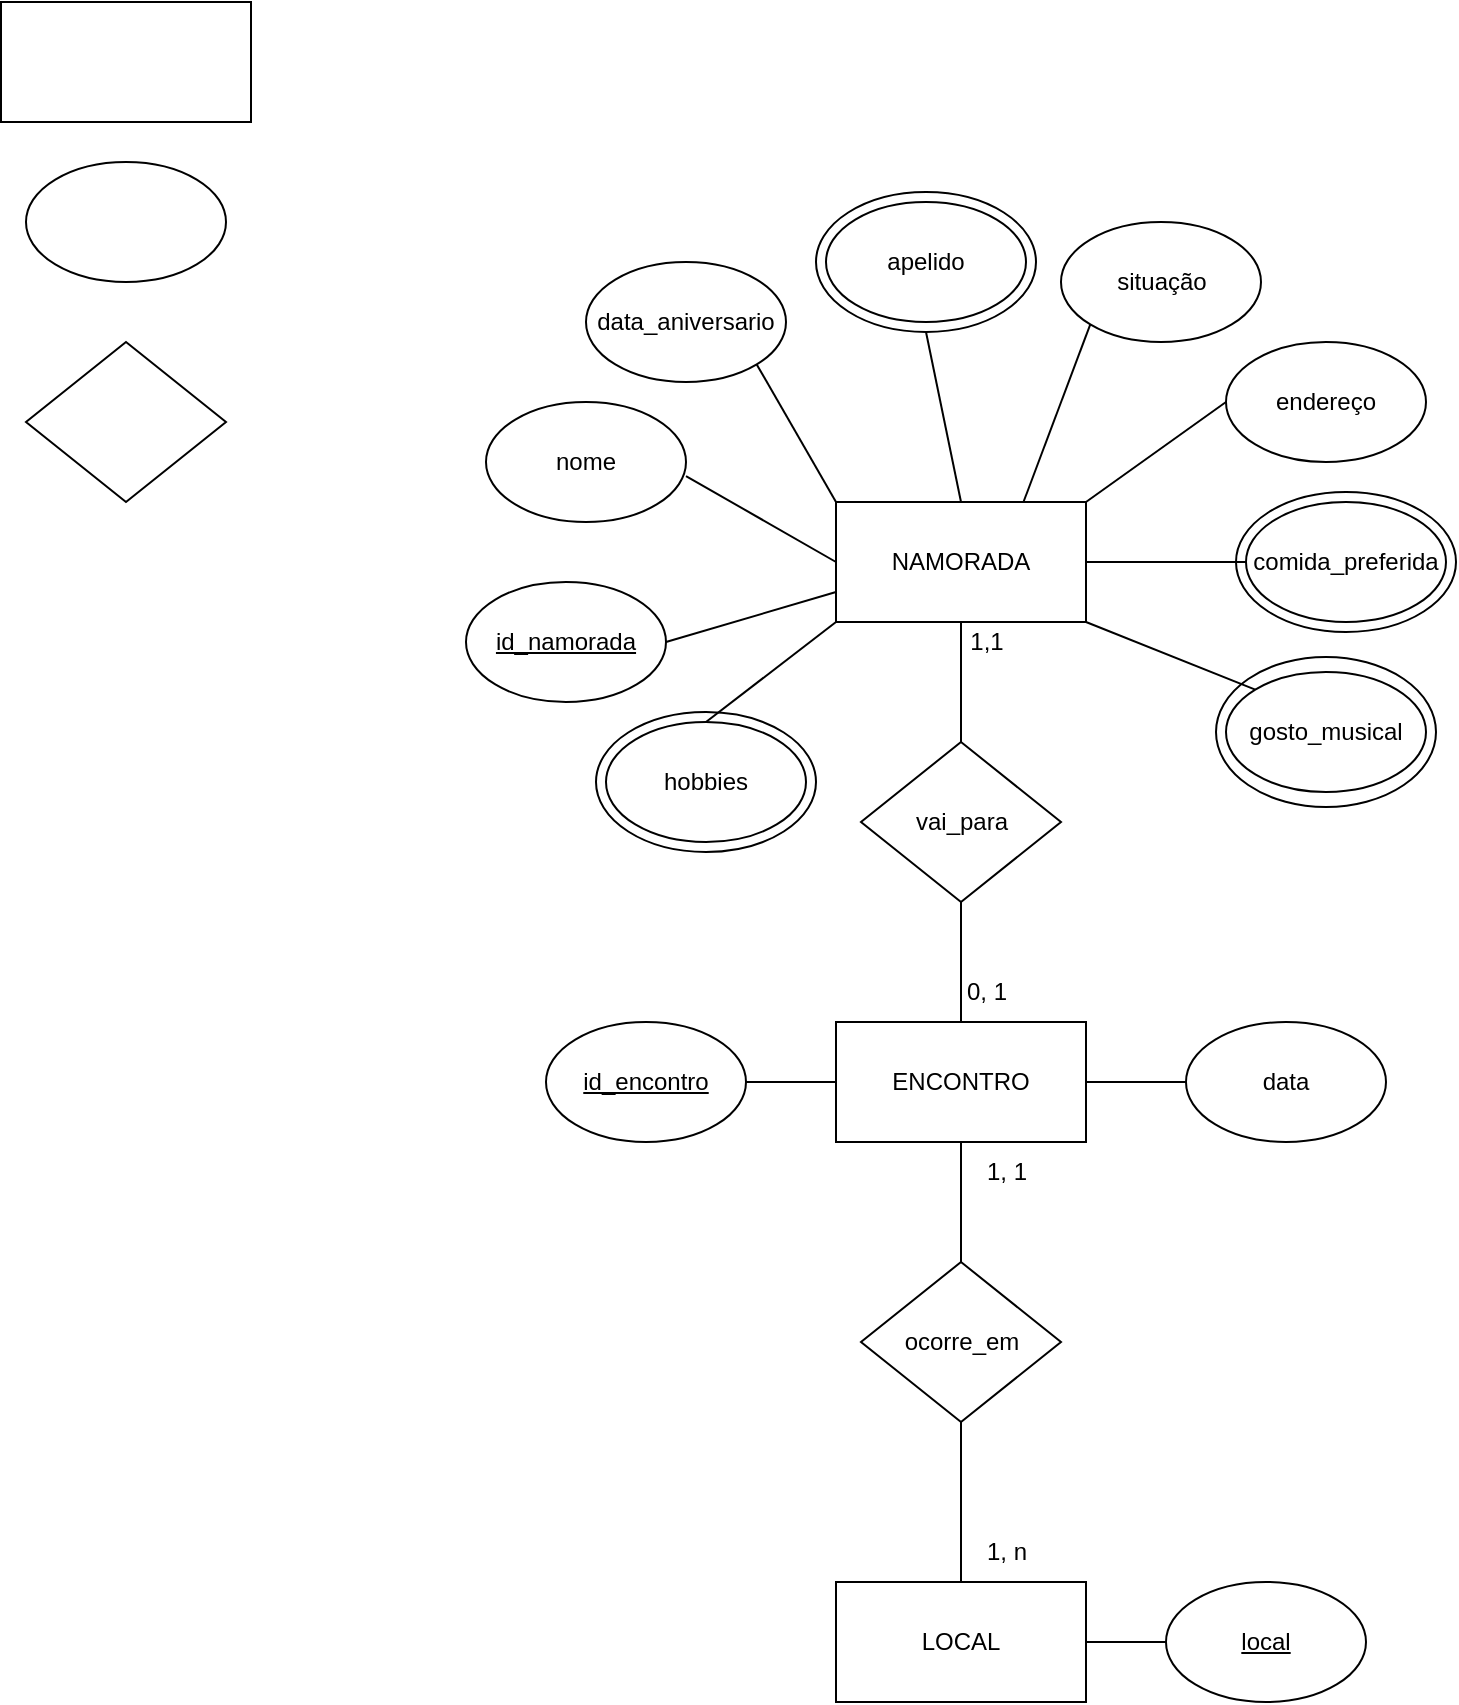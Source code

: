 <mxfile>
    <diagram id="W_QdSO6MCuJ1qWRS6USY" name="Page-1">
        <mxGraphModel dx="1216" dy="787" grid="1" gridSize="10" guides="1" tooltips="1" connect="1" arrows="1" fold="1" page="1" pageScale="1" pageWidth="850" pageHeight="1100" math="0" shadow="0">
            <root>
                <mxCell id="0"/>
                <mxCell id="1" parent="0"/>
                <mxCell id="32" value="hobbies" style="ellipse;whiteSpace=wrap;html=1;" vertex="1" parent="1">
                    <mxGeometry x="305" y="395" width="110" height="70" as="geometry"/>
                </mxCell>
                <mxCell id="30" value="gosto_musical" style="ellipse;whiteSpace=wrap;html=1;" vertex="1" parent="1">
                    <mxGeometry x="615" y="367.5" width="110" height="75" as="geometry"/>
                </mxCell>
                <mxCell id="28" value="comida_preferida" style="ellipse;whiteSpace=wrap;html=1;" vertex="1" parent="1">
                    <mxGeometry x="625" y="285" width="110" height="70" as="geometry"/>
                </mxCell>
                <mxCell id="23" value="apelido" style="ellipse;whiteSpace=wrap;html=1;" vertex="1" parent="1">
                    <mxGeometry x="415" y="135" width="110" height="70" as="geometry"/>
                </mxCell>
                <mxCell id="2" value="" style="ellipse;whiteSpace=wrap;html=1;" vertex="1" parent="1">
                    <mxGeometry x="20" y="120" width="100" height="60" as="geometry"/>
                </mxCell>
                <mxCell id="3" value="" style="rounded=0;whiteSpace=wrap;html=1;" vertex="1" parent="1">
                    <mxGeometry x="7.5" y="40" width="125" height="60" as="geometry"/>
                </mxCell>
                <mxCell id="4" value="" style="rhombus;whiteSpace=wrap;html=1;" vertex="1" parent="1">
                    <mxGeometry x="20" y="210" width="100" height="80" as="geometry"/>
                </mxCell>
                <mxCell id="5" value="NAMORADA" style="rounded=0;whiteSpace=wrap;html=1;" vertex="1" parent="1">
                    <mxGeometry x="425" y="290" width="125" height="60" as="geometry"/>
                </mxCell>
                <mxCell id="6" value="ENCONTRO&lt;span style=&quot;color: rgba(0, 0, 0, 0); font-family: monospace; font-size: 0px; text-align: start;&quot;&gt;%3CmxGraphModel%3E%3Croot%3E%3CmxCell%20id%3D%220%22%2F%3E%3CmxCell%20id%3D%221%22%20parent%3D%220%22%2F%3E%3CmxCell%20id%3D%222%22%20value%3D%22NAMORADA%22%20style%3D%22rounded%3D0%3BwhiteSpace%3Dwrap%3Bhtml%3D1%3B%22%20vertex%3D%221%22%20parent%3D%221%22%3E%3CmxGeometry%20x%3D%22480%22%20y%3D%22210%22%20width%3D%22125%22%20height%3D%2260%22%20as%3D%22geometry%22%2F%3E%3C%2FmxCell%3E%3C%2Froot%3E%3C%2FmxGraphModel%3E&lt;/span&gt;" style="rounded=0;whiteSpace=wrap;html=1;" vertex="1" parent="1">
                    <mxGeometry x="425" y="550" width="125" height="60" as="geometry"/>
                </mxCell>
                <mxCell id="7" value="LOCAL" style="rounded=0;whiteSpace=wrap;html=1;" vertex="1" parent="1">
                    <mxGeometry x="425" y="830" width="125" height="60" as="geometry"/>
                </mxCell>
                <mxCell id="8" value="vai_para" style="rhombus;whiteSpace=wrap;html=1;" vertex="1" parent="1">
                    <mxGeometry x="437.5" y="410" width="100" height="80" as="geometry"/>
                </mxCell>
                <mxCell id="9" value="ocorre_em" style="rhombus;whiteSpace=wrap;html=1;" vertex="1" parent="1">
                    <mxGeometry x="437.5" y="670" width="100" height="80" as="geometry"/>
                </mxCell>
                <mxCell id="10" value="" style="endArrow=none;html=1;entryX=0.5;entryY=1;entryDx=0;entryDy=0;exitX=0.5;exitY=0;exitDx=0;exitDy=0;" edge="1" parent="1" source="8" target="5">
                    <mxGeometry width="50" height="50" relative="1" as="geometry">
                        <mxPoint x="120" y="730" as="sourcePoint"/>
                        <mxPoint x="170" y="680" as="targetPoint"/>
                    </mxGeometry>
                </mxCell>
                <mxCell id="11" value="" style="endArrow=none;html=1;entryX=0.5;entryY=0;entryDx=0;entryDy=0;exitX=0.5;exitY=1;exitDx=0;exitDy=0;" edge="1" parent="1" source="8" target="6">
                    <mxGeometry width="50" height="50" relative="1" as="geometry">
                        <mxPoint x="497.5" y="420" as="sourcePoint"/>
                        <mxPoint x="497.5" y="360" as="targetPoint"/>
                    </mxGeometry>
                </mxCell>
                <mxCell id="12" value="" style="endArrow=none;html=1;entryX=0.5;entryY=1;entryDx=0;entryDy=0;exitX=0.5;exitY=0;exitDx=0;exitDy=0;" edge="1" parent="1" source="9" target="6">
                    <mxGeometry width="50" height="50" relative="1" as="geometry">
                        <mxPoint x="497.5" y="500" as="sourcePoint"/>
                        <mxPoint x="497.5" y="580" as="targetPoint"/>
                    </mxGeometry>
                </mxCell>
                <mxCell id="13" value="" style="endArrow=none;html=1;entryX=0.5;entryY=0;entryDx=0;entryDy=0;exitX=0.5;exitY=1;exitDx=0;exitDy=0;" edge="1" parent="1" source="9" target="7">
                    <mxGeometry width="50" height="50" relative="1" as="geometry">
                        <mxPoint x="497.5" y="690" as="sourcePoint"/>
                        <mxPoint x="497.5" y="640" as="targetPoint"/>
                    </mxGeometry>
                </mxCell>
                <mxCell id="14" value="1,1" style="text;html=1;align=center;verticalAlign=middle;resizable=0;points=[];autosize=1;strokeColor=none;fillColor=none;" vertex="1" parent="1">
                    <mxGeometry x="480" y="345" width="40" height="30" as="geometry"/>
                </mxCell>
                <mxCell id="15" value="0, 1" style="text;html=1;align=center;verticalAlign=middle;resizable=0;points=[];autosize=1;strokeColor=none;fillColor=none;" vertex="1" parent="1">
                    <mxGeometry x="480" y="520" width="40" height="30" as="geometry"/>
                </mxCell>
                <mxCell id="16" value="1, n" style="text;html=1;align=center;verticalAlign=middle;resizable=0;points=[];autosize=1;strokeColor=none;fillColor=none;" vertex="1" parent="1">
                    <mxGeometry x="490" y="800" width="40" height="30" as="geometry"/>
                </mxCell>
                <mxCell id="17" value="1, 1" style="text;html=1;align=center;verticalAlign=middle;resizable=0;points=[];autosize=1;strokeColor=none;fillColor=none;" vertex="1" parent="1">
                    <mxGeometry x="490" y="610" width="40" height="30" as="geometry"/>
                </mxCell>
                <mxCell id="18" value="&lt;u&gt;id_namorada&lt;/u&gt;" style="ellipse;whiteSpace=wrap;html=1;" vertex="1" parent="1">
                    <mxGeometry x="240" y="330" width="100" height="60" as="geometry"/>
                </mxCell>
                <mxCell id="19" value="nome" style="ellipse;whiteSpace=wrap;html=1;" vertex="1" parent="1">
                    <mxGeometry x="250" y="240" width="100" height="60" as="geometry"/>
                </mxCell>
                <mxCell id="20" value="data_aniversario" style="ellipse;whiteSpace=wrap;html=1;" vertex="1" parent="1">
                    <mxGeometry x="300" y="170" width="100" height="60" as="geometry"/>
                </mxCell>
                <mxCell id="21" value="apelido" style="ellipse;whiteSpace=wrap;html=1;" vertex="1" parent="1">
                    <mxGeometry x="420" y="140" width="100" height="60" as="geometry"/>
                </mxCell>
                <mxCell id="24" value="situação" style="ellipse;whiteSpace=wrap;html=1;" vertex="1" parent="1">
                    <mxGeometry x="537.5" y="150" width="100" height="60" as="geometry"/>
                </mxCell>
                <mxCell id="25" value="endereço" style="ellipse;whiteSpace=wrap;html=1;" vertex="1" parent="1">
                    <mxGeometry x="620" y="210" width="100" height="60" as="geometry"/>
                </mxCell>
                <mxCell id="26" value="comida_preferida" style="ellipse;whiteSpace=wrap;html=1;" vertex="1" parent="1">
                    <mxGeometry x="630" y="290" width="100" height="60" as="geometry"/>
                </mxCell>
                <mxCell id="29" value="gosto_musical" style="ellipse;whiteSpace=wrap;html=1;" vertex="1" parent="1">
                    <mxGeometry x="620" y="375" width="100" height="60" as="geometry"/>
                </mxCell>
                <mxCell id="31" value="hobbies" style="ellipse;whiteSpace=wrap;html=1;" vertex="1" parent="1">
                    <mxGeometry x="310" y="400" width="100" height="60" as="geometry"/>
                </mxCell>
                <mxCell id="33" value="" style="endArrow=none;html=1;entryX=1;entryY=0.5;entryDx=0;entryDy=0;exitX=0;exitY=0.75;exitDx=0;exitDy=0;" edge="1" parent="1" source="5" target="18">
                    <mxGeometry width="50" height="50" relative="1" as="geometry">
                        <mxPoint x="497.5" y="420" as="sourcePoint"/>
                        <mxPoint x="497.5" y="360" as="targetPoint"/>
                    </mxGeometry>
                </mxCell>
                <mxCell id="34" value="" style="endArrow=none;html=1;entryX=0.5;entryY=0;entryDx=0;entryDy=0;exitX=0;exitY=1;exitDx=0;exitDy=0;" edge="1" parent="1" source="5" target="31">
                    <mxGeometry width="50" height="50" relative="1" as="geometry">
                        <mxPoint x="435" y="345" as="sourcePoint"/>
                        <mxPoint x="350" y="370" as="targetPoint"/>
                    </mxGeometry>
                </mxCell>
                <mxCell id="35" value="" style="endArrow=none;html=1;entryX=1;entryY=0.617;entryDx=0;entryDy=0;exitX=0;exitY=0.5;exitDx=0;exitDy=0;entryPerimeter=0;" edge="1" parent="1" source="5" target="19">
                    <mxGeometry width="50" height="50" relative="1" as="geometry">
                        <mxPoint x="445" y="355" as="sourcePoint"/>
                        <mxPoint x="360" y="380" as="targetPoint"/>
                    </mxGeometry>
                </mxCell>
                <mxCell id="36" value="" style="endArrow=none;html=1;entryX=1;entryY=1;entryDx=0;entryDy=0;exitX=0;exitY=0;exitDx=0;exitDy=0;" edge="1" parent="1" source="5" target="20">
                    <mxGeometry width="50" height="50" relative="1" as="geometry">
                        <mxPoint x="455" y="365" as="sourcePoint"/>
                        <mxPoint x="370" y="390" as="targetPoint"/>
                    </mxGeometry>
                </mxCell>
                <mxCell id="37" value="" style="endArrow=none;html=1;entryX=0.5;entryY=1;entryDx=0;entryDy=0;exitX=0.5;exitY=0;exitDx=0;exitDy=0;" edge="1" parent="1" source="5" target="23">
                    <mxGeometry width="50" height="50" relative="1" as="geometry">
                        <mxPoint x="465" y="375" as="sourcePoint"/>
                        <mxPoint x="380" y="400" as="targetPoint"/>
                    </mxGeometry>
                </mxCell>
                <mxCell id="38" value="" style="endArrow=none;html=1;entryX=0;entryY=1;entryDx=0;entryDy=0;exitX=0.75;exitY=0;exitDx=0;exitDy=0;" edge="1" parent="1" source="5" target="24">
                    <mxGeometry width="50" height="50" relative="1" as="geometry">
                        <mxPoint x="475" y="385" as="sourcePoint"/>
                        <mxPoint x="390" y="410" as="targetPoint"/>
                    </mxGeometry>
                </mxCell>
                <mxCell id="39" value="" style="endArrow=none;html=1;entryX=0;entryY=0.5;entryDx=0;entryDy=0;exitX=1;exitY=0;exitDx=0;exitDy=0;" edge="1" parent="1" source="5" target="25">
                    <mxGeometry width="50" height="50" relative="1" as="geometry">
                        <mxPoint x="485" y="395" as="sourcePoint"/>
                        <mxPoint x="400" y="420" as="targetPoint"/>
                    </mxGeometry>
                </mxCell>
                <mxCell id="40" value="" style="endArrow=none;html=1;entryX=0;entryY=0.5;entryDx=0;entryDy=0;exitX=1;exitY=0.5;exitDx=0;exitDy=0;" edge="1" parent="1" source="5" target="26">
                    <mxGeometry width="50" height="50" relative="1" as="geometry">
                        <mxPoint x="495" y="405" as="sourcePoint"/>
                        <mxPoint x="410" y="430" as="targetPoint"/>
                    </mxGeometry>
                </mxCell>
                <mxCell id="41" value="" style="endArrow=none;html=1;entryX=1;entryY=1;entryDx=0;entryDy=0;exitX=0;exitY=0;exitDx=0;exitDy=0;" edge="1" parent="1" source="29" target="5">
                    <mxGeometry width="50" height="50" relative="1" as="geometry">
                        <mxPoint x="505" y="415" as="sourcePoint"/>
                        <mxPoint x="420" y="440" as="targetPoint"/>
                    </mxGeometry>
                </mxCell>
                <mxCell id="42" value="&lt;u&gt;id_encontro&lt;/u&gt;" style="ellipse;whiteSpace=wrap;html=1;" vertex="1" parent="1">
                    <mxGeometry x="280" y="550" width="100" height="60" as="geometry"/>
                </mxCell>
                <mxCell id="43" value="data" style="ellipse;whiteSpace=wrap;html=1;" vertex="1" parent="1">
                    <mxGeometry x="600" y="550" width="100" height="60" as="geometry"/>
                </mxCell>
                <mxCell id="44" value="" style="endArrow=none;html=1;entryX=1;entryY=0.5;entryDx=0;entryDy=0;exitX=0;exitY=0.5;exitDx=0;exitDy=0;" edge="1" parent="1" source="6" target="42">
                    <mxGeometry width="50" height="50" relative="1" as="geometry">
                        <mxPoint x="435" y="360" as="sourcePoint"/>
                        <mxPoint x="370" y="410" as="targetPoint"/>
                    </mxGeometry>
                </mxCell>
                <mxCell id="45" value="" style="endArrow=none;html=1;entryX=1;entryY=0.5;entryDx=0;entryDy=0;exitX=0;exitY=0.5;exitDx=0;exitDy=0;" edge="1" parent="1" source="43" target="6">
                    <mxGeometry width="50" height="50" relative="1" as="geometry">
                        <mxPoint x="644.645" y="393.787" as="sourcePoint"/>
                        <mxPoint x="560" y="360" as="targetPoint"/>
                    </mxGeometry>
                </mxCell>
                <mxCell id="46" value="&lt;u&gt;local&lt;/u&gt;" style="ellipse;whiteSpace=wrap;html=1;" vertex="1" parent="1">
                    <mxGeometry x="590" y="830" width="100" height="60" as="geometry"/>
                </mxCell>
                <mxCell id="47" value="" style="endArrow=none;html=1;entryX=1;entryY=0.5;entryDx=0;entryDy=0;exitX=0;exitY=0.5;exitDx=0;exitDy=0;" edge="1" parent="1" source="46" target="7">
                    <mxGeometry width="50" height="50" relative="1" as="geometry">
                        <mxPoint x="610" y="590" as="sourcePoint"/>
                        <mxPoint x="560" y="590" as="targetPoint"/>
                    </mxGeometry>
                </mxCell>
            </root>
        </mxGraphModel>
    </diagram>
</mxfile>